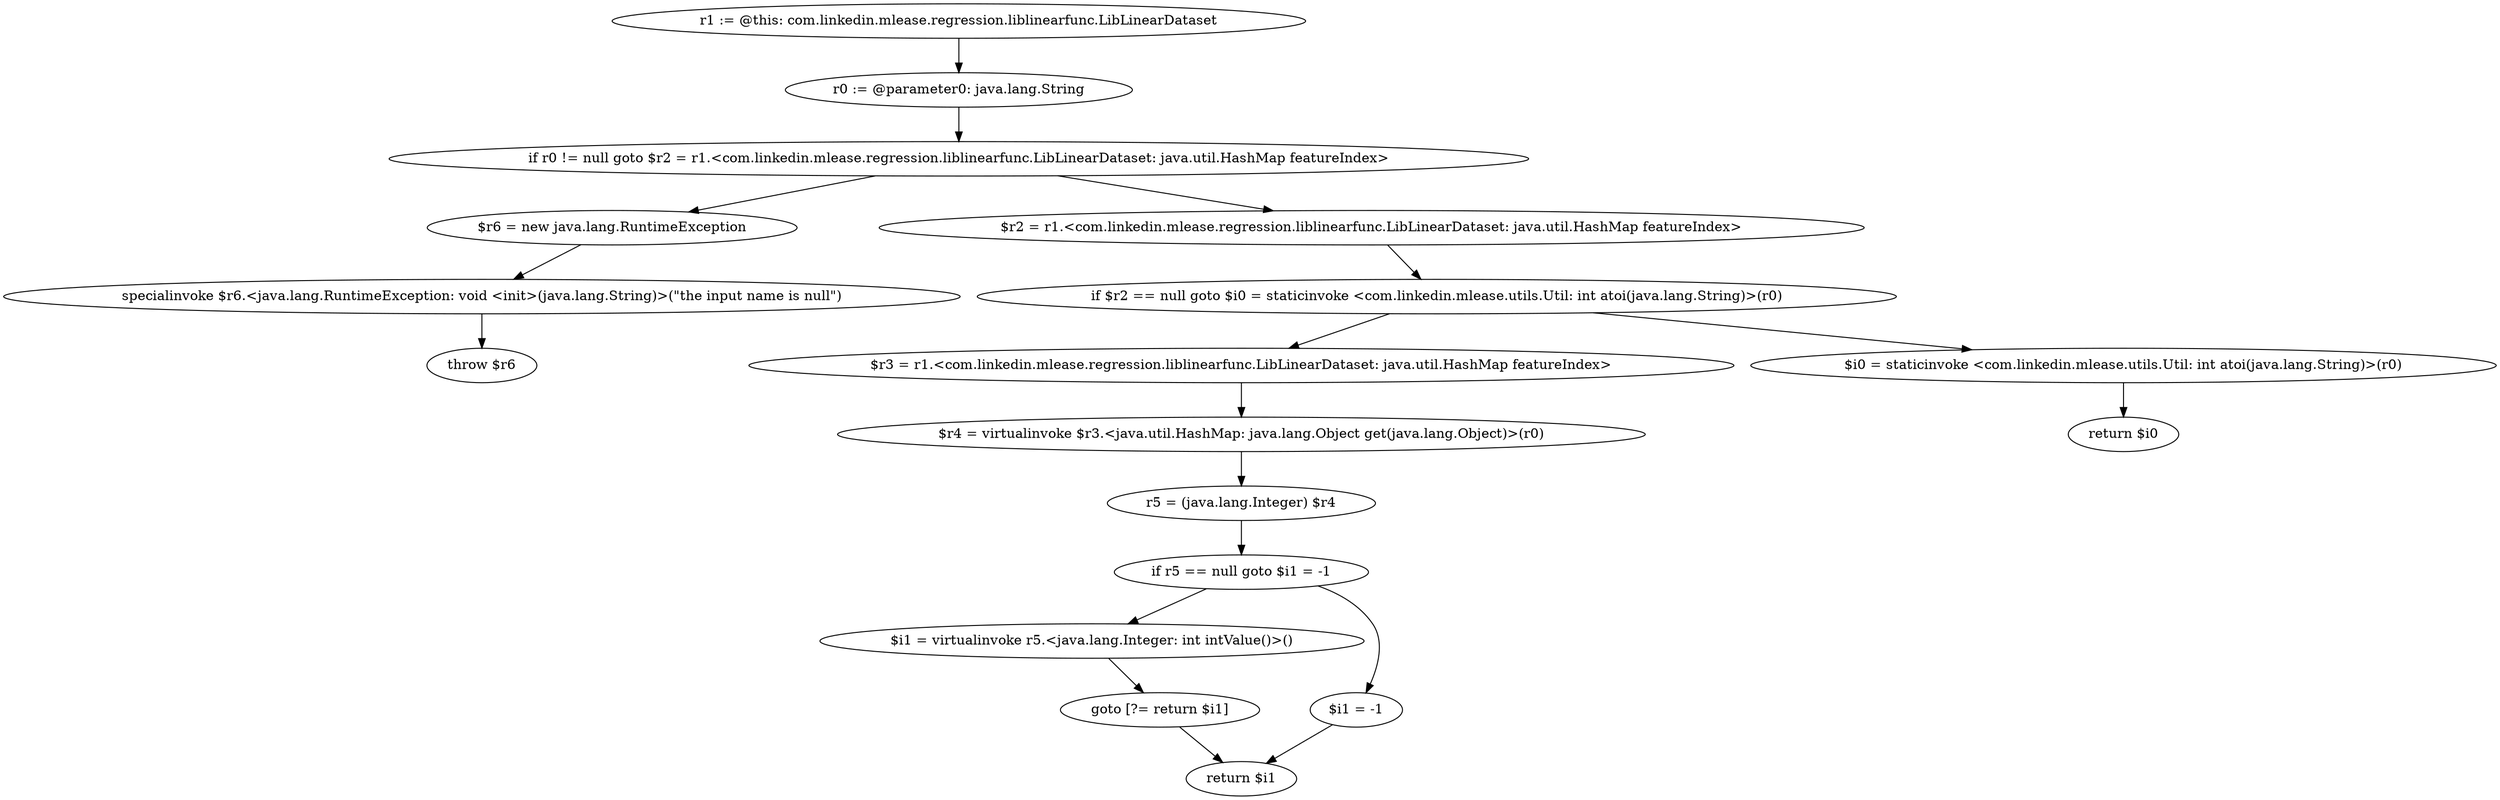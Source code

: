 digraph "unitGraph" {
    "r1 := @this: com.linkedin.mlease.regression.liblinearfunc.LibLinearDataset"
    "r0 := @parameter0: java.lang.String"
    "if r0 != null goto $r2 = r1.<com.linkedin.mlease.regression.liblinearfunc.LibLinearDataset: java.util.HashMap featureIndex>"
    "$r6 = new java.lang.RuntimeException"
    "specialinvoke $r6.<java.lang.RuntimeException: void <init>(java.lang.String)>(\"the input name is null\")"
    "throw $r6"
    "$r2 = r1.<com.linkedin.mlease.regression.liblinearfunc.LibLinearDataset: java.util.HashMap featureIndex>"
    "if $r2 == null goto $i0 = staticinvoke <com.linkedin.mlease.utils.Util: int atoi(java.lang.String)>(r0)"
    "$r3 = r1.<com.linkedin.mlease.regression.liblinearfunc.LibLinearDataset: java.util.HashMap featureIndex>"
    "$r4 = virtualinvoke $r3.<java.util.HashMap: java.lang.Object get(java.lang.Object)>(r0)"
    "r5 = (java.lang.Integer) $r4"
    "if r5 == null goto $i1 = -1"
    "$i1 = virtualinvoke r5.<java.lang.Integer: int intValue()>()"
    "goto [?= return $i1]"
    "$i1 = -1"
    "return $i1"
    "$i0 = staticinvoke <com.linkedin.mlease.utils.Util: int atoi(java.lang.String)>(r0)"
    "return $i0"
    "r1 := @this: com.linkedin.mlease.regression.liblinearfunc.LibLinearDataset"->"r0 := @parameter0: java.lang.String";
    "r0 := @parameter0: java.lang.String"->"if r0 != null goto $r2 = r1.<com.linkedin.mlease.regression.liblinearfunc.LibLinearDataset: java.util.HashMap featureIndex>";
    "if r0 != null goto $r2 = r1.<com.linkedin.mlease.regression.liblinearfunc.LibLinearDataset: java.util.HashMap featureIndex>"->"$r6 = new java.lang.RuntimeException";
    "if r0 != null goto $r2 = r1.<com.linkedin.mlease.regression.liblinearfunc.LibLinearDataset: java.util.HashMap featureIndex>"->"$r2 = r1.<com.linkedin.mlease.regression.liblinearfunc.LibLinearDataset: java.util.HashMap featureIndex>";
    "$r6 = new java.lang.RuntimeException"->"specialinvoke $r6.<java.lang.RuntimeException: void <init>(java.lang.String)>(\"the input name is null\")";
    "specialinvoke $r6.<java.lang.RuntimeException: void <init>(java.lang.String)>(\"the input name is null\")"->"throw $r6";
    "$r2 = r1.<com.linkedin.mlease.regression.liblinearfunc.LibLinearDataset: java.util.HashMap featureIndex>"->"if $r2 == null goto $i0 = staticinvoke <com.linkedin.mlease.utils.Util: int atoi(java.lang.String)>(r0)";
    "if $r2 == null goto $i0 = staticinvoke <com.linkedin.mlease.utils.Util: int atoi(java.lang.String)>(r0)"->"$r3 = r1.<com.linkedin.mlease.regression.liblinearfunc.LibLinearDataset: java.util.HashMap featureIndex>";
    "if $r2 == null goto $i0 = staticinvoke <com.linkedin.mlease.utils.Util: int atoi(java.lang.String)>(r0)"->"$i0 = staticinvoke <com.linkedin.mlease.utils.Util: int atoi(java.lang.String)>(r0)";
    "$r3 = r1.<com.linkedin.mlease.regression.liblinearfunc.LibLinearDataset: java.util.HashMap featureIndex>"->"$r4 = virtualinvoke $r3.<java.util.HashMap: java.lang.Object get(java.lang.Object)>(r0)";
    "$r4 = virtualinvoke $r3.<java.util.HashMap: java.lang.Object get(java.lang.Object)>(r0)"->"r5 = (java.lang.Integer) $r4";
    "r5 = (java.lang.Integer) $r4"->"if r5 == null goto $i1 = -1";
    "if r5 == null goto $i1 = -1"->"$i1 = virtualinvoke r5.<java.lang.Integer: int intValue()>()";
    "if r5 == null goto $i1 = -1"->"$i1 = -1";
    "$i1 = virtualinvoke r5.<java.lang.Integer: int intValue()>()"->"goto [?= return $i1]";
    "goto [?= return $i1]"->"return $i1";
    "$i1 = -1"->"return $i1";
    "$i0 = staticinvoke <com.linkedin.mlease.utils.Util: int atoi(java.lang.String)>(r0)"->"return $i0";
}
